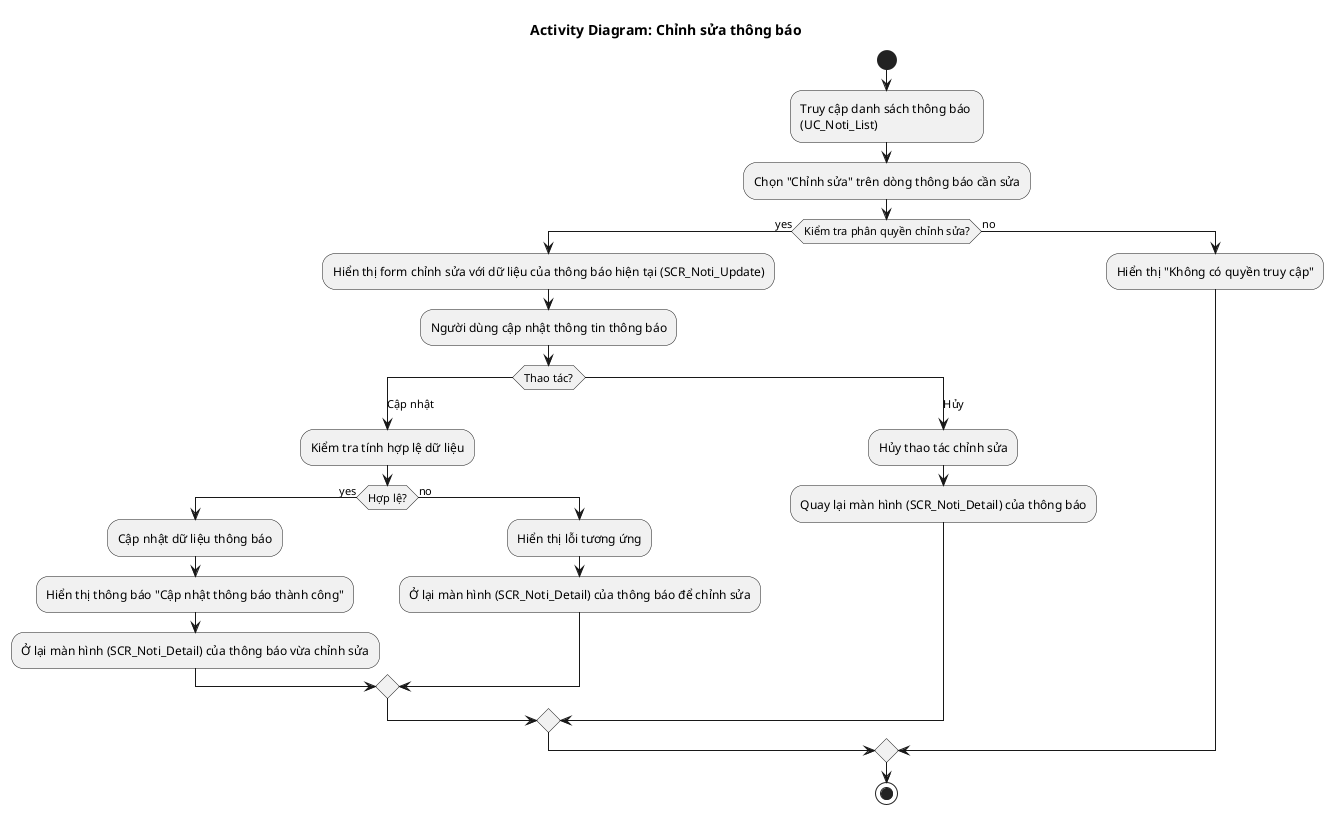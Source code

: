 @startuml AD_Noti_Update
!pragma layout smetana
title Activity Diagram: Chỉnh sửa thông báo
start
:Truy cập danh sách thông báo \n(UC_Noti_List);
:Chọn "Chỉnh sửa" trên dòng thông báo cần sửa;

if (Kiểm tra phân quyền chỉnh sửa?) then (yes)
    :Hiển thị form chỉnh sửa với dữ liệu của thông báo hiện tại (SCR_Noti_Update);
    :Người dùng cập nhật thông tin thông báo;
    switch (Thao tác?)
        case (Cập nhật)
            :Kiểm tra tính hợp lệ dữ liệu;
            if (Hợp lệ?) then (yes)
                :Cập nhật dữ liệu thông báo;
                :Hiển thị thông báo "Cập nhật thông báo thành công";
                :Ở lại màn hình (SCR_Noti_Detail) của thông báo vừa chỉnh sửa;
            else (no)
                :Hiển thị lỗi tương ứng;
                :Ở lại màn hình (SCR_Noti_Detail) của thông báo để chỉnh sửa;
            endif
        case (Hủy)
            :Hủy thao tác chỉnh sửa;
            :Quay lại màn hình (SCR_Noti_Detail) của thông báo;
    endswitch
else (no)
    :Hiển thị "Không có quyền truy cập";
endif
stop
@enduml

